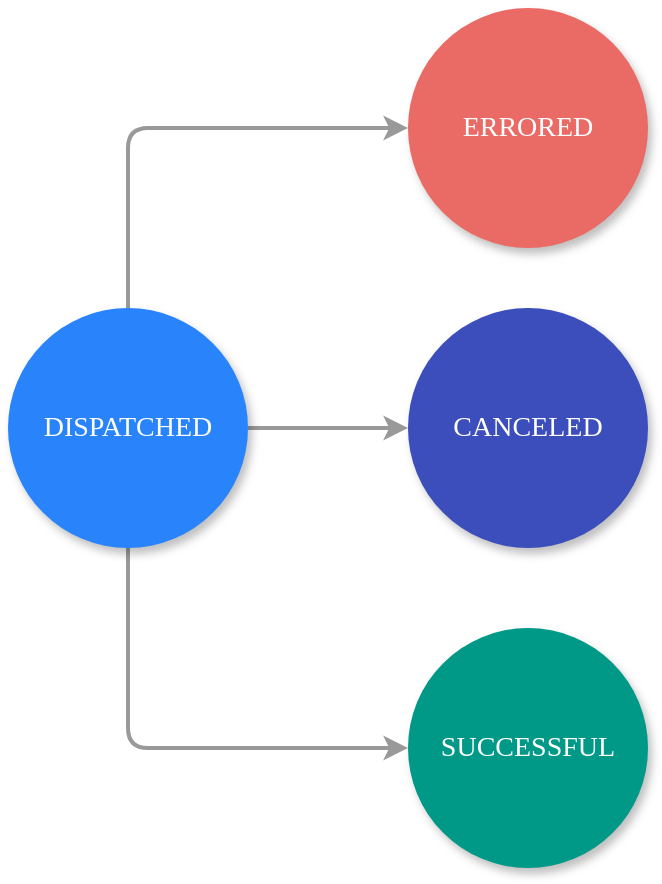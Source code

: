 <mxfile version="11.0.2" type="device"><diagram id="93-coa7FeopoBpKaAYY5" name="Page-1"><mxGraphModel dx="1185" dy="593" grid="1" gridSize="10" guides="1" tooltips="1" connect="1" arrows="1" fold="1" page="1" pageScale="1" pageWidth="827" pageHeight="1169" math="0" shadow="0"><root><mxCell id="0"/><mxCell id="1" parent="0"/><mxCell id="KZWW0cpqH70VomvHHlxK-17" value="&lt;font face=&quot;Fira Code&quot;&gt;&lt;span style=&quot;font-size: 14px&quot;&gt;SUCCESSFUL&lt;/span&gt;&lt;/font&gt;" style="ellipse;whiteSpace=wrap;html=1;aspect=fixed;shadow=1;strokeColor=none;fillColor=#009988;fontColor=#FFFFFF;" vertex="1" parent="1"><mxGeometry x="390" y="440" width="120" height="120" as="geometry"/></mxCell><mxCell id="KZWW0cpqH70VomvHHlxK-16" value="&lt;font style=&quot;font-size: 14px&quot; face=&quot;Fira Code&quot;&gt;ERRORED&lt;/font&gt;" style="ellipse;whiteSpace=wrap;html=1;aspect=fixed;shadow=1;strokeColor=none;fillColor=#EA6B66;fontColor=#FFFFFF;" vertex="1" parent="1"><mxGeometry x="390" y="130" width="120" height="120" as="geometry"/></mxCell><mxCell id="KZWW0cpqH70VomvHHlxK-11" value="" style="endArrow=classic;verticalAlign=top;shadow=0;horizontal=1;labelBackgroundColor=none;html=1;comic=0;fillColor=#eeeeee;strokeColor=#999999;jumpStyle=none;fontColor=#666666;strokeWidth=2;fontStyle=1;spacing=0;labelPosition=center;verticalLabelPosition=middle;align=center;labelBorderColor=none;entryX=0;entryY=0.5;entryDx=0;entryDy=0;edgeStyle=orthogonalEdgeStyle;exitX=0.5;exitY=0;exitDx=0;exitDy=0;" edge="1" parent="1" source="KZWW0cpqH70VomvHHlxK-14" target="KZWW0cpqH70VomvHHlxK-16"><mxGeometry width="50" height="50" relative="1" as="geometry"><mxPoint x="250" y="279.667" as="sourcePoint"/><mxPoint x="390.034" y="189.966" as="targetPoint"/><mxPoint as="offset"/></mxGeometry></mxCell><mxCell id="KZWW0cpqH70VomvHHlxK-12" value="" style="endArrow=classic;verticalAlign=top;shadow=0;horizontal=1;labelBackgroundColor=none;html=1;comic=0;fillColor=#eeeeee;strokeColor=#999999;jumpStyle=none;fontColor=#666666;strokeWidth=2;fontStyle=1;spacing=0;labelPosition=center;verticalLabelPosition=middle;align=center;labelBorderColor=none;entryX=0;entryY=0.5;entryDx=0;entryDy=0;edgeStyle=orthogonalEdgeStyle;exitX=1;exitY=0.5;exitDx=0;exitDy=0;" edge="1" parent="1" source="KZWW0cpqH70VomvHHlxK-14" target="KZWW0cpqH70VomvHHlxK-15"><mxGeometry width="50" height="50" relative="1" as="geometry"><mxPoint x="340" y="310" as="sourcePoint"/><mxPoint x="390" y="340" as="targetPoint"/><mxPoint as="offset"/></mxGeometry></mxCell><mxCell id="KZWW0cpqH70VomvHHlxK-13" value="" style="endArrow=classic;verticalAlign=top;shadow=0;horizontal=1;labelBackgroundColor=none;html=1;comic=0;fillColor=#eeeeee;strokeColor=#999999;jumpStyle=none;fontColor=#666666;strokeWidth=2;fontStyle=1;spacing=0;labelPosition=center;verticalLabelPosition=middle;align=center;labelBorderColor=none;entryX=0;entryY=0.5;entryDx=0;entryDy=0;edgeStyle=orthogonalEdgeStyle;exitX=0.5;exitY=1;exitDx=0;exitDy=0;" edge="1" parent="1" source="KZWW0cpqH70VomvHHlxK-14" target="KZWW0cpqH70VomvHHlxK-17"><mxGeometry width="50" height="50" relative="1" as="geometry"><mxPoint x="250" y="430" as="sourcePoint"/><mxPoint x="390.143" y="500.095" as="targetPoint"/><mxPoint as="offset"/></mxGeometry></mxCell><mxCell id="KZWW0cpqH70VomvHHlxK-14" value="&lt;font face=&quot;Fira Code&quot; style=&quot;font-size: 14px&quot;&gt;DISPATCHED&lt;/font&gt;" style="ellipse;whiteSpace=wrap;html=1;aspect=fixed;fillColor=#2984FC;strokeColor=none;shadow=1;fontColor=#ffffff;labelPadding=0;" vertex="1" parent="1"><mxGeometry x="190" y="280" width="120" height="120" as="geometry"/></mxCell><mxCell id="KZWW0cpqH70VomvHHlxK-15" value="&lt;font style=&quot;font-size: 14px&quot; face=&quot;Fira Code&quot;&gt;CANCELED&lt;/font&gt;" style="ellipse;whiteSpace=wrap;html=1;aspect=fixed;shadow=1;strokeColor=none;fillColor=#3c4ebb;fontColor=#FFFFFF;" vertex="1" parent="1"><mxGeometry x="390" y="280" width="120" height="120" as="geometry"/></mxCell></root></mxGraphModel></diagram></mxfile>